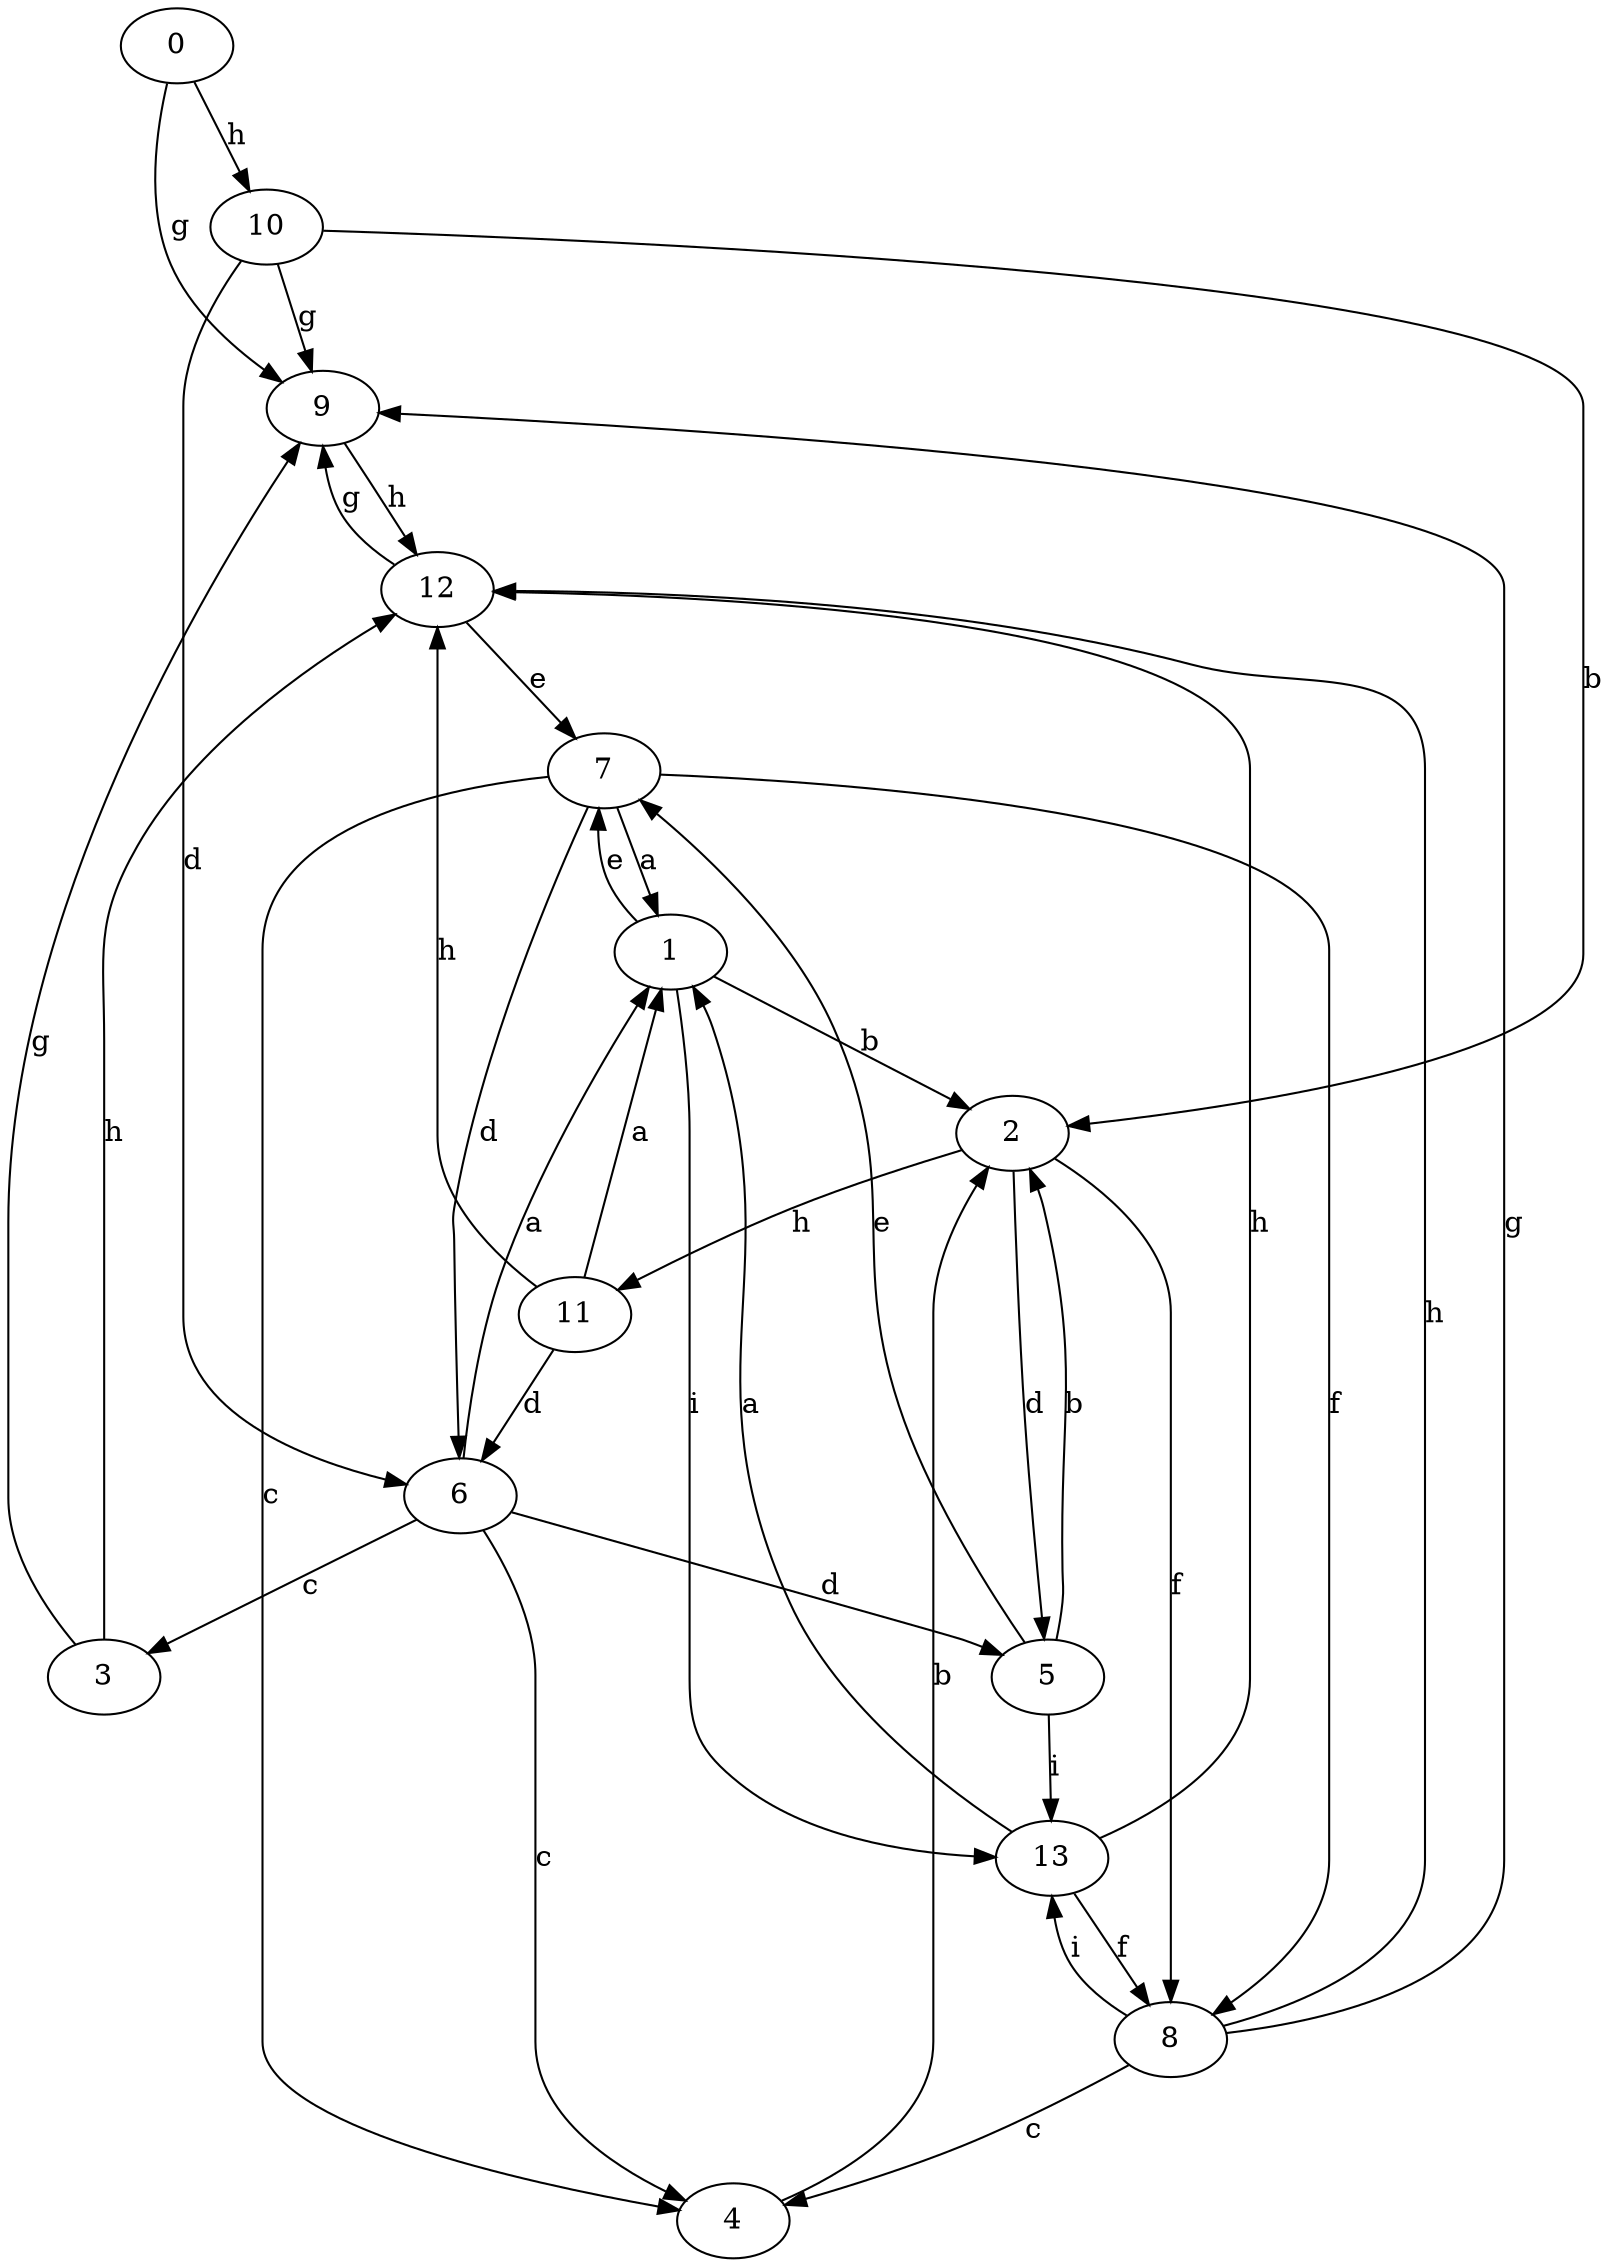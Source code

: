 strict digraph  {
0;
1;
2;
3;
4;
5;
6;
7;
8;
9;
10;
11;
12;
13;
0 -> 9  [label=g];
0 -> 10  [label=h];
1 -> 2  [label=b];
1 -> 7  [label=e];
1 -> 13  [label=i];
2 -> 5  [label=d];
2 -> 8  [label=f];
2 -> 11  [label=h];
3 -> 9  [label=g];
3 -> 12  [label=h];
4 -> 2  [label=b];
5 -> 2  [label=b];
5 -> 7  [label=e];
5 -> 13  [label=i];
6 -> 1  [label=a];
6 -> 3  [label=c];
6 -> 4  [label=c];
6 -> 5  [label=d];
7 -> 1  [label=a];
7 -> 4  [label=c];
7 -> 6  [label=d];
7 -> 8  [label=f];
8 -> 4  [label=c];
8 -> 9  [label=g];
8 -> 12  [label=h];
8 -> 13  [label=i];
9 -> 12  [label=h];
10 -> 2  [label=b];
10 -> 6  [label=d];
10 -> 9  [label=g];
11 -> 1  [label=a];
11 -> 6  [label=d];
11 -> 12  [label=h];
12 -> 7  [label=e];
12 -> 9  [label=g];
13 -> 1  [label=a];
13 -> 8  [label=f];
13 -> 12  [label=h];
}
